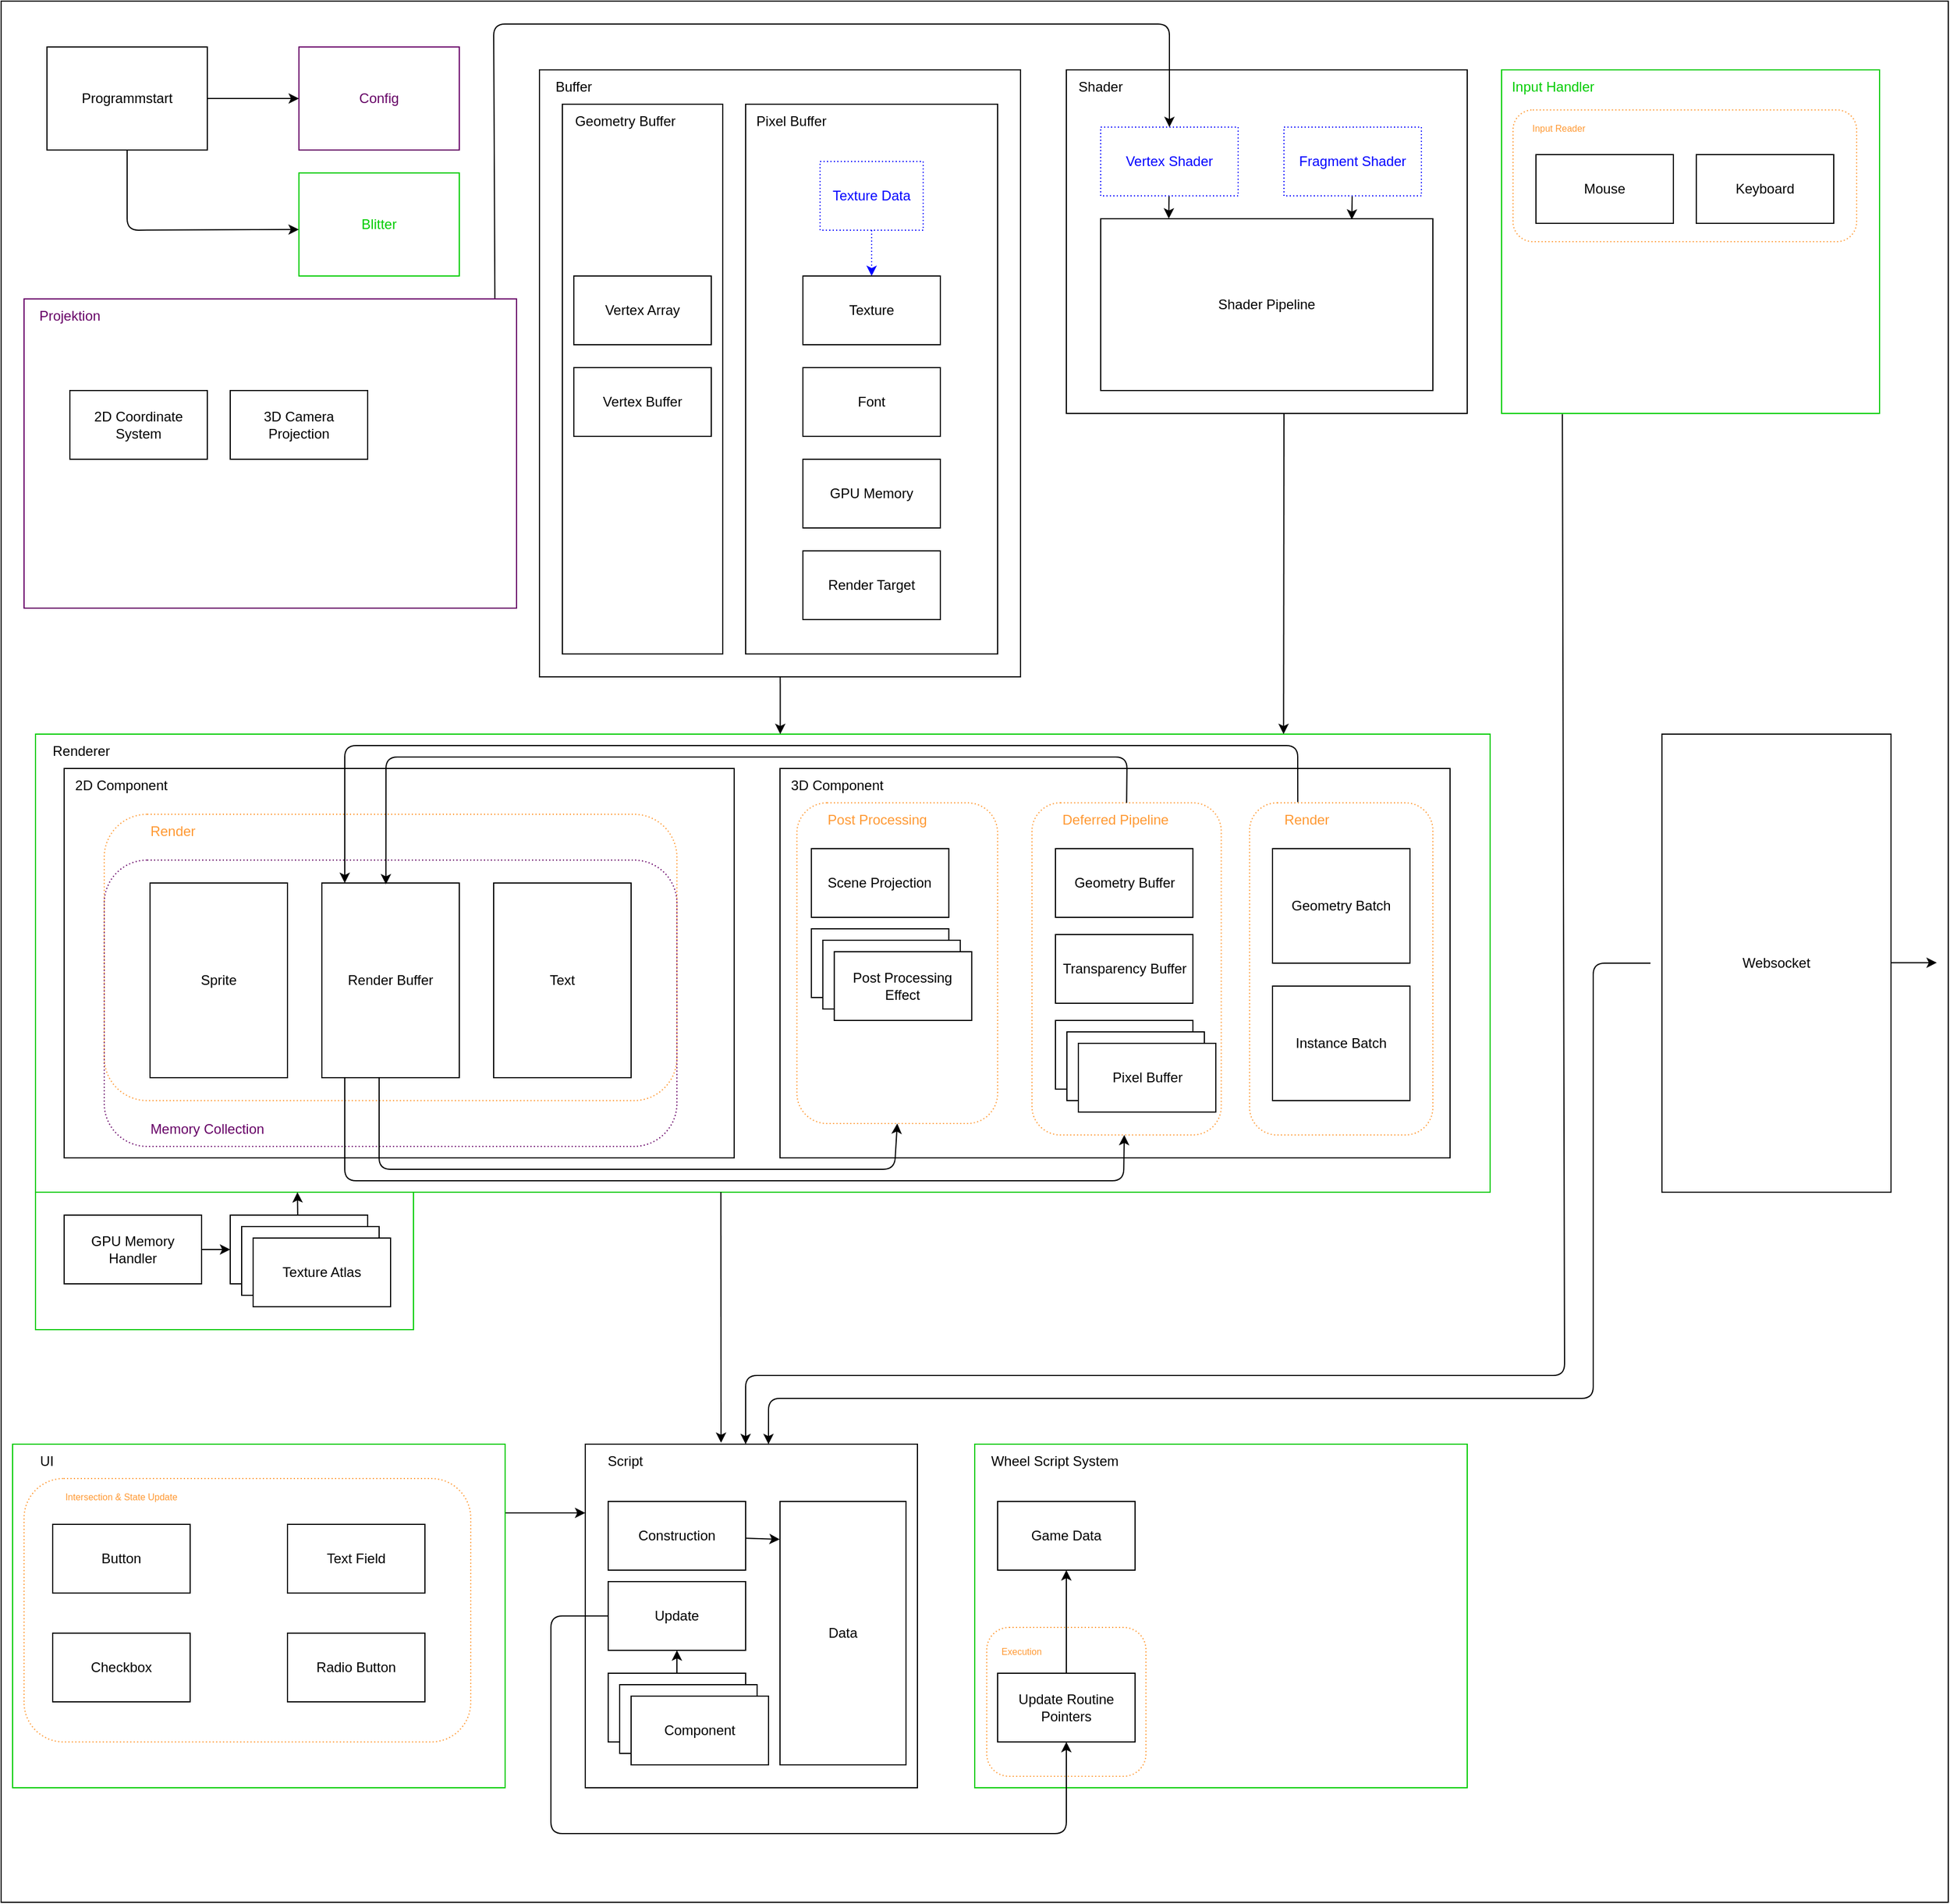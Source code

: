<mxfile>
    <diagram id="TjL9AtfrokvbZYrgO0HU" name="Page-1">
        <mxGraphModel dx="1828" dy="1309" grid="1" gridSize="10" guides="1" tooltips="1" connect="1" arrows="1" fold="1" page="1" pageScale="1" pageWidth="850" pageHeight="1100" math="0" shadow="0">
            <root>
                <mxCell id="0"/>
                <mxCell id="1" parent="0"/>
                <mxCell id="136" value="" style="rounded=0;whiteSpace=wrap;html=1;" vertex="1" parent="1">
                    <mxGeometry width="1700" height="1660" as="geometry"/>
                </mxCell>
                <mxCell id="48" value="" style="rounded=0;whiteSpace=wrap;html=1;strokeColor=#00CC00;" vertex="1" parent="1">
                    <mxGeometry x="30" y="640" width="1270" height="400" as="geometry"/>
                </mxCell>
                <mxCell id="102" value="" style="rounded=0;whiteSpace=wrap;html=1;" vertex="1" parent="1">
                    <mxGeometry x="680" y="670" width="585" height="340" as="geometry"/>
                </mxCell>
                <mxCell id="122" value="" style="rounded=1;whiteSpace=wrap;html=1;fillColor=none;dashed=1;dashPattern=1 2;strokeColor=light-dark(#FF9933,#EDEDED);" vertex="1" parent="1">
                    <mxGeometry x="694.75" y="700" width="175.25" height="280" as="geometry"/>
                </mxCell>
                <mxCell id="112" value="" style="rounded=1;whiteSpace=wrap;html=1;fillColor=none;dashed=1;dashPattern=1 2;strokeColor=light-dark(#FF9933,#EDEDED);" vertex="1" parent="1">
                    <mxGeometry x="900" y="700" width="165.25" height="290" as="geometry"/>
                </mxCell>
                <mxCell id="106" value="" style="rounded=1;whiteSpace=wrap;html=1;fillColor=none;dashed=1;dashPattern=1 2;strokeColor=light-dark(#FF9933,#EDEDED);" vertex="1" parent="1">
                    <mxGeometry x="1090" y="700" width="160" height="290" as="geometry"/>
                </mxCell>
                <mxCell id="93" value="" style="rounded=0;whiteSpace=wrap;html=1;" vertex="1" parent="1">
                    <mxGeometry x="55" y="670" width="585" height="340" as="geometry"/>
                </mxCell>
                <mxCell id="98" value="" style="rounded=1;whiteSpace=wrap;html=1;fillColor=none;dashed=1;dashPattern=1 2;strokeColor=light-dark(#FF9933,#EDEDED);" vertex="1" parent="1">
                    <mxGeometry x="90" y="710" width="500" height="250" as="geometry"/>
                </mxCell>
                <mxCell id="100" value="" style="rounded=1;whiteSpace=wrap;html=1;fillColor=none;dashed=1;dashPattern=1 2;strokeColor=light-dark(#660066,#EDEDED);" vertex="1" parent="1">
                    <mxGeometry x="90" y="750" width="500" height="250" as="geometry"/>
                </mxCell>
                <mxCell id="84" value="" style="edgeStyle=none;html=1;" edge="1" parent="1">
                    <mxGeometry relative="1" as="geometry">
                        <mxPoint x="440" y="1320" as="sourcePoint"/>
                        <mxPoint x="510" y="1320" as="targetPoint"/>
                    </mxGeometry>
                </mxCell>
                <mxCell id="53" value="" style="rounded=0;whiteSpace=wrap;html=1;strokeColor=#00CC00;" vertex="1" parent="1">
                    <mxGeometry x="10" y="1260" width="430" height="300" as="geometry"/>
                </mxCell>
                <mxCell id="63" value="" style="rounded=1;whiteSpace=wrap;html=1;fillColor=none;dashed=1;dashPattern=1 2;strokeColor=light-dark(#FF9933,#EDEDED);" vertex="1" parent="1">
                    <mxGeometry x="20" y="1290" width="390" height="230" as="geometry"/>
                </mxCell>
                <mxCell id="35" value="" style="rounded=0;whiteSpace=wrap;html=1;strokeColor=#00CC00;" vertex="1" parent="1">
                    <mxGeometry x="1310" y="60" width="330" height="300" as="geometry"/>
                </mxCell>
                <mxCell id="42" value="" style="rounded=1;whiteSpace=wrap;html=1;fillColor=none;dashed=1;dashPattern=1 2;strokeColor=light-dark(#FF9933,#EDEDED);" vertex="1" parent="1">
                    <mxGeometry x="1320" y="95" width="300" height="115" as="geometry"/>
                </mxCell>
                <mxCell id="90" value="" style="edgeStyle=none;html=1;entryX=0.512;entryY=0;entryDx=0;entryDy=0;entryPerimeter=0;" edge="1" parent="1" source="2" target="48">
                    <mxGeometry relative="1" as="geometry">
                        <mxPoint x="680" y="630" as="targetPoint"/>
                    </mxGeometry>
                </mxCell>
                <mxCell id="2" value="" style="rounded=0;whiteSpace=wrap;html=1;" vertex="1" parent="1">
                    <mxGeometry x="470" y="60" width="420" height="530" as="geometry"/>
                </mxCell>
                <mxCell id="5" value="" style="edgeStyle=none;html=1;" edge="1" parent="1" source="3" target="4">
                    <mxGeometry relative="1" as="geometry"/>
                </mxCell>
                <mxCell id="7" value="" style="edgeStyle=none;html=1;exitX=0.5;exitY=1;exitDx=0;exitDy=0;entryX=-0.001;entryY=0.549;entryDx=0;entryDy=0;entryPerimeter=0;" edge="1" parent="1" source="3" target="6">
                    <mxGeometry relative="1" as="geometry">
                        <Array as="points">
                            <mxPoint x="110" y="200"/>
                        </Array>
                    </mxGeometry>
                </mxCell>
                <mxCell id="3" value="Programmstart" style="rounded=0;whiteSpace=wrap;html=1;" vertex="1" parent="1">
                    <mxGeometry x="40" y="40" width="140" height="90" as="geometry"/>
                </mxCell>
                <mxCell id="4" value="&lt;font style=&quot;color: rgb(102, 0, 102);&quot;&gt;Config&lt;/font&gt;" style="rounded=0;whiteSpace=wrap;html=1;strokeColor=#660066;" vertex="1" parent="1">
                    <mxGeometry x="260" y="40" width="140" height="90" as="geometry"/>
                </mxCell>
                <mxCell id="6" value="&lt;font style=&quot;color: rgb(0, 204, 0);&quot;&gt;Blitter&lt;/font&gt;" style="rounded=0;whiteSpace=wrap;html=1;strokeColor=#00CC00;" vertex="1" parent="1">
                    <mxGeometry x="260" y="150" width="140" height="90" as="geometry"/>
                </mxCell>
                <mxCell id="8" value="" style="rounded=0;whiteSpace=wrap;html=1;" vertex="1" parent="1">
                    <mxGeometry x="930" y="60" width="350" height="300" as="geometry"/>
                </mxCell>
                <mxCell id="9" value="Buffer" style="text;html=1;align=center;verticalAlign=middle;whiteSpace=wrap;rounded=0;" vertex="1" parent="1">
                    <mxGeometry x="470" y="60" width="60" height="30" as="geometry"/>
                </mxCell>
                <mxCell id="10" value="Shader" style="text;html=1;align=center;verticalAlign=middle;whiteSpace=wrap;rounded=0;" vertex="1" parent="1">
                    <mxGeometry x="930" y="60" width="60" height="30" as="geometry"/>
                </mxCell>
                <mxCell id="16" value="" style="edgeStyle=none;html=1;entryX=0.205;entryY=-0.001;entryDx=0;entryDy=0;entryPerimeter=0;" edge="1" parent="1" source="11" target="14">
                    <mxGeometry relative="1" as="geometry"/>
                </mxCell>
                <mxCell id="11" value="&lt;font style=&quot;color: rgb(0, 0, 255);&quot;&gt;Vertex Shader&lt;/font&gt;" style="rounded=0;whiteSpace=wrap;html=1;dashed=1;dashPattern=1 2;strokeColor=#0000FF;" vertex="1" parent="1">
                    <mxGeometry x="960" y="110" width="120" height="60" as="geometry"/>
                </mxCell>
                <mxCell id="17" value="" style="edgeStyle=none;html=1;entryX=0.756;entryY=0.005;entryDx=0;entryDy=0;entryPerimeter=0;" edge="1" parent="1" source="12" target="14">
                    <mxGeometry relative="1" as="geometry"/>
                </mxCell>
                <mxCell id="12" value="&lt;font style=&quot;color: rgb(0, 0, 255);&quot;&gt;Fragment Shader&lt;/font&gt;" style="rounded=0;whiteSpace=wrap;html=1;dashed=1;dashPattern=1 2;strokeColor=#0000FF;" vertex="1" parent="1">
                    <mxGeometry x="1120" y="110" width="120" height="60" as="geometry"/>
                </mxCell>
                <mxCell id="14" value="Shader Pipeline" style="rounded=0;whiteSpace=wrap;html=1;" vertex="1" parent="1">
                    <mxGeometry x="960" y="190" width="290" height="150" as="geometry"/>
                </mxCell>
                <mxCell id="19" value="" style="rounded=0;whiteSpace=wrap;html=1;" vertex="1" parent="1">
                    <mxGeometry x="650" y="90" width="220" height="480" as="geometry"/>
                </mxCell>
                <mxCell id="20" value="" style="rounded=0;whiteSpace=wrap;html=1;" vertex="1" parent="1">
                    <mxGeometry x="490" y="90" width="140" height="480" as="geometry"/>
                </mxCell>
                <mxCell id="23" value="Vertex Array" style="rounded=0;whiteSpace=wrap;html=1;" vertex="1" parent="1">
                    <mxGeometry x="500" y="240" width="120" height="60" as="geometry"/>
                </mxCell>
                <mxCell id="24" value="Vertex Buffer" style="rounded=0;whiteSpace=wrap;html=1;" vertex="1" parent="1">
                    <mxGeometry x="500" y="320" width="120" height="60" as="geometry"/>
                </mxCell>
                <mxCell id="33" value="" style="edgeStyle=none;html=1;strokeColor=#0000FF;dashed=1;dashPattern=1 2;" edge="1" parent="1" source="25" target="27">
                    <mxGeometry relative="1" as="geometry"/>
                </mxCell>
                <mxCell id="25" value="&lt;font style=&quot;color: rgb(0, 0, 255);&quot;&gt;Texture Data&lt;/font&gt;" style="rounded=0;whiteSpace=wrap;html=1;dashed=1;dashPattern=1 2;strokeColor=#0000FF;" vertex="1" parent="1">
                    <mxGeometry x="715" y="140" width="90" height="60" as="geometry"/>
                </mxCell>
                <mxCell id="27" value="Texture" style="rounded=0;whiteSpace=wrap;html=1;" vertex="1" parent="1">
                    <mxGeometry x="700" y="240" width="120" height="60" as="geometry"/>
                </mxCell>
                <mxCell id="28" value="Geometry Buffer" style="text;html=1;align=center;verticalAlign=middle;whiteSpace=wrap;rounded=0;" vertex="1" parent="1">
                    <mxGeometry x="500" y="90" width="90" height="30" as="geometry"/>
                </mxCell>
                <mxCell id="29" value="Pixel Buffer" style="text;html=1;align=center;verticalAlign=middle;whiteSpace=wrap;rounded=0;" vertex="1" parent="1">
                    <mxGeometry x="640" y="90" width="100" height="30" as="geometry"/>
                </mxCell>
                <mxCell id="30" value="Font" style="rounded=0;whiteSpace=wrap;html=1;" vertex="1" parent="1">
                    <mxGeometry x="700" y="320" width="120" height="60" as="geometry"/>
                </mxCell>
                <mxCell id="31" value="GPU Memory" style="rounded=0;whiteSpace=wrap;html=1;" vertex="1" parent="1">
                    <mxGeometry x="700" y="400" width="120" height="60" as="geometry"/>
                </mxCell>
                <mxCell id="34" value="Render Target" style="rounded=0;whiteSpace=wrap;html=1;" vertex="1" parent="1">
                    <mxGeometry x="700" y="480" width="120" height="60" as="geometry"/>
                </mxCell>
                <mxCell id="36" value="&lt;font style=&quot;color: rgb(0, 204, 0);&quot;&gt;Input Handler&lt;/font&gt;" style="text;html=1;align=center;verticalAlign=middle;whiteSpace=wrap;rounded=0;" vertex="1" parent="1">
                    <mxGeometry x="1310" y="60" width="90" height="30" as="geometry"/>
                </mxCell>
                <mxCell id="38" value="Mouse" style="rounded=0;whiteSpace=wrap;html=1;" vertex="1" parent="1">
                    <mxGeometry x="1340" y="134" width="120" height="60" as="geometry"/>
                </mxCell>
                <mxCell id="39" value="Keyboard" style="rounded=0;whiteSpace=wrap;html=1;" vertex="1" parent="1">
                    <mxGeometry x="1480" y="134" width="120" height="60" as="geometry"/>
                </mxCell>
                <mxCell id="43" value="&lt;font style=&quot;font-size: 8px; color: rgb(255, 153, 51);&quot;&gt;Input Reader&lt;/font&gt;" style="text;html=1;align=center;verticalAlign=middle;whiteSpace=wrap;rounded=0;" vertex="1" parent="1">
                    <mxGeometry x="1320" y="95" width="80" height="30" as="geometry"/>
                </mxCell>
                <mxCell id="92" value="" style="edgeStyle=none;html=1;exitX=0.956;exitY=-0.002;exitDx=0;exitDy=0;exitPerimeter=0;" edge="1" parent="1" source="44" target="11">
                    <mxGeometry relative="1" as="geometry">
                        <Array as="points">
                            <mxPoint x="430" y="20"/>
                            <mxPoint x="1020" y="20"/>
                        </Array>
                    </mxGeometry>
                </mxCell>
                <mxCell id="44" value="" style="rounded=0;whiteSpace=wrap;html=1;strokeColor=#660066;" vertex="1" parent="1">
                    <mxGeometry x="20" y="260" width="430" height="270" as="geometry"/>
                </mxCell>
                <mxCell id="45" value="3D Camera Projection" style="rounded=0;whiteSpace=wrap;html=1;" vertex="1" parent="1">
                    <mxGeometry x="200" y="340" width="120" height="60" as="geometry"/>
                </mxCell>
                <mxCell id="46" value="2D Coordinate System" style="rounded=0;whiteSpace=wrap;html=1;" vertex="1" parent="1">
                    <mxGeometry x="60" y="340" width="120" height="60" as="geometry"/>
                </mxCell>
                <mxCell id="47" value="&lt;font style=&quot;color: rgb(102, 0, 102);&quot;&gt;Projektion&lt;/font&gt;" style="text;html=1;align=center;verticalAlign=middle;whiteSpace=wrap;rounded=0;" vertex="1" parent="1">
                    <mxGeometry x="30" y="260" width="60" height="30" as="geometry"/>
                </mxCell>
                <mxCell id="50" value="Websocket" style="rounded=0;whiteSpace=wrap;html=1;" vertex="1" parent="1">
                    <mxGeometry x="1450" y="640" width="200" height="400" as="geometry"/>
                </mxCell>
                <mxCell id="51" value="" style="endArrow=classic;html=1;" edge="1" parent="1">
                    <mxGeometry width="50" height="50" relative="1" as="geometry">
                        <mxPoint x="1650" y="839.6" as="sourcePoint"/>
                        <mxPoint x="1690" y="839.6" as="targetPoint"/>
                    </mxGeometry>
                </mxCell>
                <mxCell id="52" value="Renderer" style="text;html=1;align=center;verticalAlign=middle;whiteSpace=wrap;rounded=0;" vertex="1" parent="1">
                    <mxGeometry x="40" y="640" width="60" height="30" as="geometry"/>
                </mxCell>
                <mxCell id="54" value="UI" style="text;html=1;align=center;verticalAlign=middle;whiteSpace=wrap;rounded=0;" vertex="1" parent="1">
                    <mxGeometry x="10" y="1260" width="60" height="30" as="geometry"/>
                </mxCell>
                <mxCell id="55" value="" style="rounded=0;whiteSpace=wrap;html=1;strokeColor=#00CC00;" vertex="1" parent="1">
                    <mxGeometry x="850" y="1260" width="430" height="300" as="geometry"/>
                </mxCell>
                <mxCell id="56" value="Wheel Script System" style="text;html=1;align=center;verticalAlign=middle;whiteSpace=wrap;rounded=0;" vertex="1" parent="1">
                    <mxGeometry x="850" y="1260" width="140" height="30" as="geometry"/>
                </mxCell>
                <mxCell id="58" value="Button" style="rounded=0;whiteSpace=wrap;html=1;" vertex="1" parent="1">
                    <mxGeometry x="45" y="1330" width="120" height="60" as="geometry"/>
                </mxCell>
                <mxCell id="59" value="Text Field" style="rounded=0;whiteSpace=wrap;html=1;" vertex="1" parent="1">
                    <mxGeometry x="250" y="1330" width="120" height="60" as="geometry"/>
                </mxCell>
                <mxCell id="60" value="Checkbox" style="rounded=0;whiteSpace=wrap;html=1;" vertex="1" parent="1">
                    <mxGeometry x="45" y="1425" width="120" height="60" as="geometry"/>
                </mxCell>
                <mxCell id="61" value="Radio Button" style="rounded=0;whiteSpace=wrap;html=1;" vertex="1" parent="1">
                    <mxGeometry x="250" y="1425" width="120" height="60" as="geometry"/>
                </mxCell>
                <mxCell id="65" value="&lt;span style=&quot;font-size: 8px;&quot;&gt;&lt;font style=&quot;color: rgb(255, 153, 51);&quot;&gt;Intersection &amp;amp; State Update&lt;/font&gt;&lt;/span&gt;" style="text;html=1;align=center;verticalAlign=middle;whiteSpace=wrap;rounded=0;" vertex="1" parent="1">
                    <mxGeometry x="30" y="1290" width="150" height="30" as="geometry"/>
                </mxCell>
                <mxCell id="66" value="" style="rounded=0;whiteSpace=wrap;html=1;" vertex="1" parent="1">
                    <mxGeometry x="510" y="1260" width="290" height="300" as="geometry"/>
                </mxCell>
                <mxCell id="67" value="Script" style="text;html=1;align=center;verticalAlign=middle;whiteSpace=wrap;rounded=0;" vertex="1" parent="1">
                    <mxGeometry x="510" y="1260" width="70" height="30" as="geometry"/>
                </mxCell>
                <mxCell id="82" value="" style="edgeStyle=none;html=1;entryX=-0.002;entryY=0.144;entryDx=0;entryDy=0;entryPerimeter=0;" edge="1" parent="1" source="68" target="72">
                    <mxGeometry relative="1" as="geometry"/>
                </mxCell>
                <mxCell id="68" value="Construction" style="rounded=0;whiteSpace=wrap;html=1;" vertex="1" parent="1">
                    <mxGeometry x="530" y="1310" width="120" height="60" as="geometry"/>
                </mxCell>
                <mxCell id="81" value="" style="edgeStyle=none;html=1;entryX=0.5;entryY=0.769;entryDx=0;entryDy=0;entryPerimeter=0;" edge="1" parent="1" source="69" target="79">
                    <mxGeometry relative="1" as="geometry">
                        <Array as="points">
                            <mxPoint x="480" y="1410"/>
                            <mxPoint x="480" y="1600"/>
                            <mxPoint x="930" y="1600"/>
                        </Array>
                    </mxGeometry>
                </mxCell>
                <mxCell id="69" value="Update" style="rounded=0;whiteSpace=wrap;html=1;" vertex="1" parent="1">
                    <mxGeometry x="530" y="1380" width="120" height="60" as="geometry"/>
                </mxCell>
                <mxCell id="83" value="" style="edgeStyle=none;html=1;" edge="1" parent="1" source="70" target="69">
                    <mxGeometry relative="1" as="geometry"/>
                </mxCell>
                <mxCell id="70" value="Component" style="rounded=0;whiteSpace=wrap;html=1;" vertex="1" parent="1">
                    <mxGeometry x="530" y="1460" width="120" height="60" as="geometry"/>
                </mxCell>
                <mxCell id="72" value="Data" style="rounded=0;whiteSpace=wrap;html=1;" vertex="1" parent="1">
                    <mxGeometry x="680" y="1310" width="110" height="230" as="geometry"/>
                </mxCell>
                <mxCell id="73" value="Component" style="rounded=0;whiteSpace=wrap;html=1;" vertex="1" parent="1">
                    <mxGeometry x="540" y="1470" width="120" height="60" as="geometry"/>
                </mxCell>
                <mxCell id="74" value="Component" style="rounded=0;whiteSpace=wrap;html=1;" vertex="1" parent="1">
                    <mxGeometry x="550" y="1480" width="120" height="60" as="geometry"/>
                </mxCell>
                <mxCell id="75" value="Game Data" style="rounded=0;whiteSpace=wrap;html=1;" vertex="1" parent="1">
                    <mxGeometry x="870" y="1310" width="120" height="60" as="geometry"/>
                </mxCell>
                <mxCell id="77" value="" style="edgeStyle=none;html=1;" edge="1" parent="1" source="76" target="75">
                    <mxGeometry relative="1" as="geometry"/>
                </mxCell>
                <mxCell id="76" value="Update Routine Pointers" style="rounded=0;whiteSpace=wrap;html=1;" vertex="1" parent="1">
                    <mxGeometry x="870" y="1460" width="120" height="60" as="geometry"/>
                </mxCell>
                <mxCell id="79" value="" style="rounded=1;whiteSpace=wrap;html=1;fillColor=none;dashed=1;dashPattern=1 2;strokeColor=light-dark(#FF9933,#EDEDED);" vertex="1" parent="1">
                    <mxGeometry x="860.5" y="1420" width="139" height="130" as="geometry"/>
                </mxCell>
                <mxCell id="80" value="&lt;font style=&quot;font-size: 8px; color: rgb(255, 153, 51);&quot;&gt;Execution&lt;/font&gt;" style="text;html=1;align=center;verticalAlign=middle;whiteSpace=wrap;rounded=0;" vertex="1" parent="1">
                    <mxGeometry x="860.5" y="1425" width="60" height="30" as="geometry"/>
                </mxCell>
                <mxCell id="85" value="" style="endArrow=classic;html=1;exitX=0.176;exitY=1.002;exitDx=0;exitDy=0;exitPerimeter=0;entryX=0.5;entryY=0;entryDx=0;entryDy=0;" edge="1" parent="1">
                    <mxGeometry width="50" height="50" relative="1" as="geometry">
                        <mxPoint x="1363.08" y="360.6" as="sourcePoint"/>
                        <mxPoint x="650.0" y="1260" as="targetPoint"/>
                        <Array as="points">
                            <mxPoint x="1365" y="1200"/>
                            <mxPoint x="650" y="1200"/>
                        </Array>
                    </mxGeometry>
                </mxCell>
                <mxCell id="86" value="" style="endArrow=classic;html=1;entryX=0.586;entryY=0;entryDx=0;entryDy=0;entryPerimeter=0;" edge="1" parent="1">
                    <mxGeometry width="50" height="50" relative="1" as="geometry">
                        <mxPoint x="1440.0" y="840.0" as="sourcePoint"/>
                        <mxPoint x="669.94" y="1260" as="targetPoint"/>
                        <Array as="points">
                            <mxPoint x="1390" y="840"/>
                            <mxPoint x="1390" y="1220"/>
                            <mxPoint x="670" y="1220"/>
                        </Array>
                    </mxGeometry>
                </mxCell>
                <mxCell id="89" value="" style="edgeStyle=none;html=1;entryX=0.395;entryY=-0.004;entryDx=0;entryDy=0;entryPerimeter=0;exitX=0.468;exitY=1;exitDx=0;exitDy=0;exitPerimeter=0;" edge="1" parent="1">
                    <mxGeometry relative="1" as="geometry">
                        <mxPoint x="628.36" y="1040" as="sourcePoint"/>
                        <mxPoint x="628.55" y="1258.8" as="targetPoint"/>
                        <Array as="points"/>
                    </mxGeometry>
                </mxCell>
                <mxCell id="91" value="" style="edgeStyle=none;html=1;entryX=0.858;entryY=0;entryDx=0;entryDy=0;entryPerimeter=0;" edge="1" parent="1" target="48">
                    <mxGeometry relative="1" as="geometry">
                        <mxPoint x="1120" y="360" as="sourcePoint"/>
                        <mxPoint x="681" y="650" as="targetPoint"/>
                    </mxGeometry>
                </mxCell>
                <mxCell id="94" value="Text" style="rounded=0;whiteSpace=wrap;html=1;" vertex="1" parent="1">
                    <mxGeometry x="430" y="770" width="120" height="170" as="geometry"/>
                </mxCell>
                <mxCell id="95" value="Sprite" style="rounded=0;whiteSpace=wrap;html=1;" vertex="1" parent="1">
                    <mxGeometry x="130" y="770" width="120" height="170" as="geometry"/>
                </mxCell>
                <mxCell id="96" value="Render Buffer" style="rounded=0;whiteSpace=wrap;html=1;" vertex="1" parent="1">
                    <mxGeometry x="280" y="770" width="120" height="170" as="geometry"/>
                </mxCell>
                <mxCell id="97" value="&lt;span style=&quot;color: rgb(0, 0, 0);&quot;&gt;2D Component&lt;/span&gt;" style="text;html=1;align=center;verticalAlign=middle;whiteSpace=wrap;rounded=0;" vertex="1" parent="1">
                    <mxGeometry x="55" y="670" width="100" height="30" as="geometry"/>
                </mxCell>
                <mxCell id="99" value="&lt;font style=&quot;color: rgb(255, 153, 51);&quot;&gt;Render&lt;/font&gt;" style="text;html=1;align=center;verticalAlign=middle;whiteSpace=wrap;rounded=0;" vertex="1" parent="1">
                    <mxGeometry x="120" y="710" width="60" height="30" as="geometry"/>
                </mxCell>
                <mxCell id="101" value="&lt;font style=&quot;color: rgb(102, 0, 102);&quot;&gt;Memory Collection&lt;/font&gt;" style="text;html=1;align=center;verticalAlign=middle;whiteSpace=wrap;rounded=0;" vertex="1" parent="1">
                    <mxGeometry x="120" y="970" width="120" height="30" as="geometry"/>
                </mxCell>
                <mxCell id="103" value="&lt;span style=&quot;color: rgb(0, 0, 0);&quot;&gt;3D Component&lt;/span&gt;" style="text;html=1;align=center;verticalAlign=middle;whiteSpace=wrap;rounded=0;" vertex="1" parent="1">
                    <mxGeometry x="680" y="670" width="100" height="30" as="geometry"/>
                </mxCell>
                <mxCell id="104" value="Geometry Batch" style="rounded=0;whiteSpace=wrap;html=1;" vertex="1" parent="1">
                    <mxGeometry x="1110" y="740" width="120" height="100" as="geometry"/>
                </mxCell>
                <mxCell id="105" value="Instance Batch" style="rounded=0;whiteSpace=wrap;html=1;" vertex="1" parent="1">
                    <mxGeometry x="1110" y="860" width="120" height="100" as="geometry"/>
                </mxCell>
                <mxCell id="107" value="&lt;font style=&quot;color: rgb(255, 153, 51);&quot;&gt;Render&lt;/font&gt;" style="text;html=1;align=center;verticalAlign=middle;whiteSpace=wrap;rounded=0;" vertex="1" parent="1">
                    <mxGeometry x="1110" y="700" width="60" height="30" as="geometry"/>
                </mxCell>
                <mxCell id="110" value="" style="endArrow=classic;html=1;exitX=0.263;exitY=-0.002;exitDx=0;exitDy=0;entryX=0.5;entryY=0;entryDx=0;entryDy=0;exitPerimeter=0;" edge="1" parent="1" source="106">
                    <mxGeometry width="50" height="50" relative="1" as="geometry">
                        <mxPoint x="1039.911" y="689.72" as="sourcePoint"/>
                        <mxPoint x="300" y="770" as="targetPoint"/>
                        <Array as="points">
                            <mxPoint x="1132" y="650"/>
                            <mxPoint x="950" y="650"/>
                            <mxPoint x="300" y="650"/>
                        </Array>
                    </mxGeometry>
                </mxCell>
                <mxCell id="111" value="Geometry Buffer" style="rounded=0;whiteSpace=wrap;html=1;" vertex="1" parent="1">
                    <mxGeometry x="920.5" y="740" width="120" height="60" as="geometry"/>
                </mxCell>
                <mxCell id="114" value="Transparency Buffer" style="rounded=0;whiteSpace=wrap;html=1;" vertex="1" parent="1">
                    <mxGeometry x="920.5" y="815" width="120" height="60" as="geometry"/>
                </mxCell>
                <mxCell id="115" value="Geometry Buffer" style="rounded=0;whiteSpace=wrap;html=1;" vertex="1" parent="1">
                    <mxGeometry x="920.5" y="890" width="120" height="60" as="geometry"/>
                </mxCell>
                <mxCell id="116" value="Geometry Buffer" style="rounded=0;whiteSpace=wrap;html=1;" vertex="1" parent="1">
                    <mxGeometry x="930.5" y="900" width="120" height="60" as="geometry"/>
                </mxCell>
                <mxCell id="117" value="Pixel Buffer" style="rounded=0;whiteSpace=wrap;html=1;" vertex="1" parent="1">
                    <mxGeometry x="940.5" y="910" width="120" height="60" as="geometry"/>
                </mxCell>
                <mxCell id="118" value="" style="endArrow=classic;html=1;" edge="1" parent="1" target="112">
                    <mxGeometry width="50" height="50" relative="1" as="geometry">
                        <mxPoint x="300" y="940" as="sourcePoint"/>
                        <mxPoint x="350" y="890" as="targetPoint"/>
                        <Array as="points">
                            <mxPoint x="300" y="1030"/>
                            <mxPoint x="980" y="1030"/>
                        </Array>
                    </mxGeometry>
                </mxCell>
                <mxCell id="119" value="" style="endArrow=classic;html=1;entryX=0.466;entryY=0.007;entryDx=0;entryDy=0;entryPerimeter=0;exitX=0.5;exitY=0;exitDx=0;exitDy=0;" edge="1" parent="1" source="112" target="96">
                    <mxGeometry width="50" height="50" relative="1" as="geometry">
                        <mxPoint x="920" y="690" as="sourcePoint"/>
                        <mxPoint x="970" y="650" as="targetPoint"/>
                        <Array as="points">
                            <mxPoint x="983" y="660"/>
                            <mxPoint x="336" y="660"/>
                        </Array>
                    </mxGeometry>
                </mxCell>
                <mxCell id="120" value="&lt;font color=&quot;#ff9933&quot;&gt;Deferred Pipeline&lt;/font&gt;" style="text;html=1;align=center;verticalAlign=middle;whiteSpace=wrap;rounded=0;" vertex="1" parent="1">
                    <mxGeometry x="912.5" y="700" width="120" height="30" as="geometry"/>
                </mxCell>
                <mxCell id="121" value="&lt;font color=&quot;#ff9933&quot;&gt;Post Processing&lt;/font&gt;" style="text;html=1;align=center;verticalAlign=middle;whiteSpace=wrap;rounded=0;" vertex="1" parent="1">
                    <mxGeometry x="704.75" y="700" width="120" height="30" as="geometry"/>
                </mxCell>
                <mxCell id="123" value="" style="endArrow=classic;html=1;entryX=0.5;entryY=1;entryDx=0;entryDy=0;" edge="1" parent="1" target="122">
                    <mxGeometry width="50" height="50" relative="1" as="geometry">
                        <mxPoint x="330" y="940" as="sourcePoint"/>
                        <mxPoint x="380" y="890" as="targetPoint"/>
                        <Array as="points">
                            <mxPoint x="330" y="1020"/>
                            <mxPoint x="780" y="1020"/>
                        </Array>
                    </mxGeometry>
                </mxCell>
                <mxCell id="124" value="Scene Projection" style="rounded=0;whiteSpace=wrap;html=1;" vertex="1" parent="1">
                    <mxGeometry x="707.38" y="740" width="120" height="60" as="geometry"/>
                </mxCell>
                <mxCell id="125" value="Scene Projection" style="rounded=0;whiteSpace=wrap;html=1;" vertex="1" parent="1">
                    <mxGeometry x="707.38" y="810" width="120" height="60" as="geometry"/>
                </mxCell>
                <mxCell id="126" value="Scene Projection" style="rounded=0;whiteSpace=wrap;html=1;" vertex="1" parent="1">
                    <mxGeometry x="717.38" y="820" width="120" height="60" as="geometry"/>
                </mxCell>
                <mxCell id="127" value="Post Processing Effect" style="rounded=0;whiteSpace=wrap;html=1;" vertex="1" parent="1">
                    <mxGeometry x="727.38" y="830" width="120" height="60" as="geometry"/>
                </mxCell>
                <mxCell id="128" value="" style="rounded=0;whiteSpace=wrap;html=1;strokeColor=#00CC00;" vertex="1" parent="1">
                    <mxGeometry x="30" y="1040" width="330" height="120" as="geometry"/>
                </mxCell>
                <mxCell id="134" value="" style="edgeStyle=none;html=1;" edge="1" parent="1" source="129">
                    <mxGeometry relative="1" as="geometry">
                        <mxPoint x="200" y="1090" as="targetPoint"/>
                    </mxGeometry>
                </mxCell>
                <mxCell id="129" value="GPU Memory Handler" style="rounded=0;whiteSpace=wrap;html=1;" vertex="1" parent="1">
                    <mxGeometry x="55" y="1060" width="120" height="60" as="geometry"/>
                </mxCell>
                <mxCell id="131" value="Texture Atlas" style="rounded=0;whiteSpace=wrap;html=1;" vertex="1" parent="1">
                    <mxGeometry x="200" y="1060" width="120" height="60" as="geometry"/>
                </mxCell>
                <mxCell id="132" value="Texture Atlas" style="rounded=0;whiteSpace=wrap;html=1;" vertex="1" parent="1">
                    <mxGeometry x="210" y="1070" width="120" height="60" as="geometry"/>
                </mxCell>
                <mxCell id="133" value="Texture Atlas" style="rounded=0;whiteSpace=wrap;html=1;" vertex="1" parent="1">
                    <mxGeometry x="220" y="1080" width="120" height="60" as="geometry"/>
                </mxCell>
                <mxCell id="135" value="" style="endArrow=classic;html=1;entryX=0.693;entryY=0;entryDx=0;entryDy=0;entryPerimeter=0;exitX=0.491;exitY=-0.007;exitDx=0;exitDy=0;exitPerimeter=0;" edge="1" parent="1" source="131" target="128">
                    <mxGeometry width="50" height="50" relative="1" as="geometry">
                        <mxPoint x="260" y="1060" as="sourcePoint"/>
                        <mxPoint x="310" y="1010" as="targetPoint"/>
                    </mxGeometry>
                </mxCell>
            </root>
        </mxGraphModel>
    </diagram>
</mxfile>